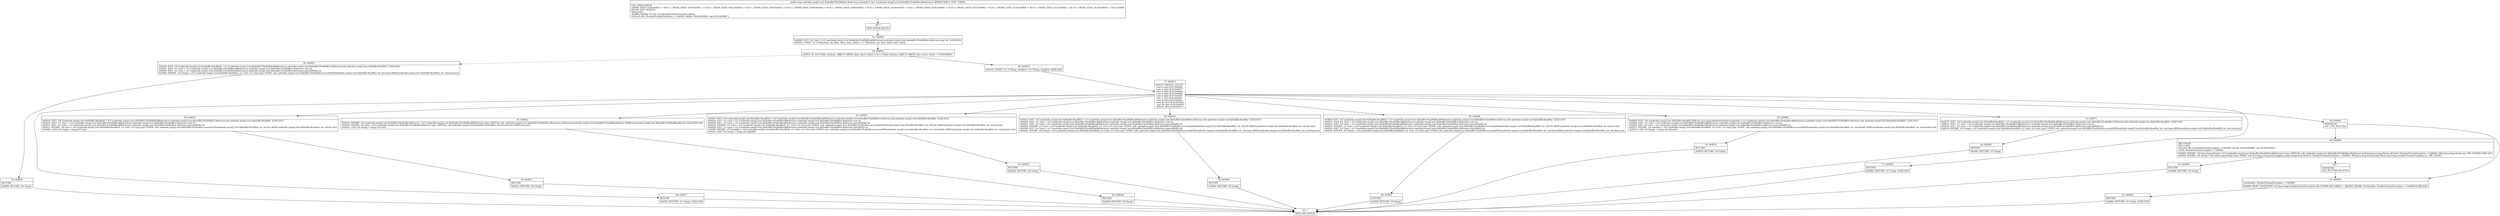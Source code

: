 digraph "CFG forandroidx.emoji2.text.flatbuffer.FlexBuffers.Reference.asLong()J" {
Node_30 [shape=record,label="{30\:\ ?|MTH_ENTER_BLOCK\l}"];
Node_32 [shape=record,label="{32\:\ 0x0000|0x0000: IGET  (r0 I:int) = (r3 I:androidx.emoji2.text.flatbuffer.FlexBuffers$Reference) androidx.emoji2.text.flatbuffer.FlexBuffers.Reference.type int  (LINE:424)\l0x0002: CONST  (r1 I:??[boolean, int, float, short, byte, char]) = (1 ??[boolean, int, float, short, byte, char]) \l}"];
Node_33 [shape=record,label="{33\:\ 0x0003|0x0003: IF  (r0 I:??[int, boolean, OBJECT, ARRAY, byte, short, char]) != (r1 I:??[int, boolean, OBJECT, ARRAY, byte, short, char])  \-\> B:36:0x0010 \l}"];
Node_34 [shape=record,label="{34\:\ 0x0005|0x0005: IGET  (r0 I:androidx.emoji2.text.flatbuffer.ReadBuf) = (r3 I:androidx.emoji2.text.flatbuffer.FlexBuffers$Reference) androidx.emoji2.text.flatbuffer.FlexBuffers.Reference.bb androidx.emoji2.text.flatbuffer.ReadBuf  (LINE:426)\l0x0007: IGET  (r1 I:int) = (r3 I:androidx.emoji2.text.flatbuffer.FlexBuffers$Reference) androidx.emoji2.text.flatbuffer.FlexBuffers.Reference.end int \l0x0009: IGET  (r2 I:int) = (r3 I:androidx.emoji2.text.flatbuffer.FlexBuffers$Reference) androidx.emoji2.text.flatbuffer.FlexBuffers.Reference.parentWidth int \l0x000b: INVOKE  (r0 I:long) = (r0 I:androidx.emoji2.text.flatbuffer.ReadBuf), (r1 I:int), (r2 I:int) type: STATIC call: androidx.emoji2.text.flatbuffer.FlexBuffers.access$500(androidx.emoji2.text.flatbuffer.ReadBuf, int, int):long A[MD:(androidx.emoji2.text.flatbuffer.ReadBuf, int, int):long (m)]\l}"];
Node_35 [shape=record,label="{35\:\ 0x000f|RETURN\l|0x000f: RETURN  (r0 I:long) \l}"];
Node_31 [shape=record,label="{31\:\ ?|MTH_EXIT_BLOCK\l}"];
Node_36 [shape=record,label="{36\:\ 0x0010|0x0010: CONST  (r1 I:??[long, double]) = (0 ??[long, double])  (LINE:428)\l}"];
Node_37 [shape=record,label="{37\:\ 0x0012|0x0012: SWITCH  (r0 I:??)\l case 0: goto B:57:0x0082\l case 2: goto B:55:0x0077\l case 3: goto B:53:0x006b\l case 5: goto B:58:0x0060\l case 6: goto B:47:0x004f\l case 7: goto B:45:0x003e\l case 8: goto B:43:0x002c\l case 10: goto B:41:0x0022\l case 26: goto B:39:0x0016\l default: goto B:38:0x0015 \l}"];
Node_38 [shape=record,label="{38\:\ 0x0015|RETURN\l|0x0015: RETURN  (r1 I:long)  (LINE:446)\l}"];
Node_39 [shape=record,label="{39\:\ 0x0016|0x0016: IGET  (r0 I:androidx.emoji2.text.flatbuffer.ReadBuf) = (r3 I:androidx.emoji2.text.flatbuffer.FlexBuffers$Reference) androidx.emoji2.text.flatbuffer.FlexBuffers.Reference.bb androidx.emoji2.text.flatbuffer.ReadBuf  (LINE:443)\l0x0018: IGET  (r1 I:int) = (r3 I:androidx.emoji2.text.flatbuffer.FlexBuffers$Reference) androidx.emoji2.text.flatbuffer.FlexBuffers.Reference.end int \l0x001a: IGET  (r2 I:int) = (r3 I:androidx.emoji2.text.flatbuffer.FlexBuffers$Reference) androidx.emoji2.text.flatbuffer.FlexBuffers.Reference.parentWidth int \l0x001c: INVOKE  (r0 I:int) = (r0 I:androidx.emoji2.text.flatbuffer.ReadBuf), (r1 I:int), (r2 I:int) type: STATIC call: androidx.emoji2.text.flatbuffer.FlexBuffers.access$100(androidx.emoji2.text.flatbuffer.ReadBuf, int, int):int A[MD:(androidx.emoji2.text.flatbuffer.ReadBuf, int, int):int (m)]\l0x0020: CAST (r0 I:long) = (long) (r0 I:int) \l}"];
Node_40 [shape=record,label="{40\:\ 0x0021|RETURN\l|0x0021: RETURN  (r0 I:long) \l}"];
Node_41 [shape=record,label="{41\:\ 0x0022|0x0022: INVOKE  (r0 I:androidx.emoji2.text.flatbuffer.FlexBuffers$Vector) = (r3 I:androidx.emoji2.text.flatbuffer.FlexBuffers$Reference) type: VIRTUAL call: androidx.emoji2.text.flatbuffer.FlexBuffers.Reference.asVector():androidx.emoji2.text.flatbuffer.FlexBuffers$Vector A[MD:():androidx.emoji2.text.flatbuffer.FlexBuffers$Vector (m)] (LINE:442)\l0x0026: INVOKE  (r0 I:int) = (r0 I:androidx.emoji2.text.flatbuffer.FlexBuffers$Vector) type: VIRTUAL call: androidx.emoji2.text.flatbuffer.FlexBuffers.Vector.size():int A[MD:():int (m)]\l0x002a: CAST (r0 I:long) = (long) (r0 I:int) \l}"];
Node_42 [shape=record,label="{42\:\ 0x002b|RETURN\l|0x002b: RETURN  (r0 I:long) \l}"];
Node_43 [shape=record,label="{43\:\ 0x002c|0x002c: IGET  (r0 I:androidx.emoji2.text.flatbuffer.ReadBuf) = (r3 I:androidx.emoji2.text.flatbuffer.FlexBuffers$Reference) androidx.emoji2.text.flatbuffer.FlexBuffers.Reference.bb androidx.emoji2.text.flatbuffer.ReadBuf  (LINE:433)\l0x002e: IGET  (r1 I:int) = (r3 I:androidx.emoji2.text.flatbuffer.FlexBuffers$Reference) androidx.emoji2.text.flatbuffer.FlexBuffers.Reference.end int \l0x0030: IGET  (r2 I:int) = (r3 I:androidx.emoji2.text.flatbuffer.FlexBuffers$Reference) androidx.emoji2.text.flatbuffer.FlexBuffers.Reference.parentWidth int \l0x0032: INVOKE  (r1 I:int) = (r0 I:androidx.emoji2.text.flatbuffer.ReadBuf), (r1 I:int), (r2 I:int) type: STATIC call: androidx.emoji2.text.flatbuffer.FlexBuffers.access$200(androidx.emoji2.text.flatbuffer.ReadBuf, int, int):int A[MD:(androidx.emoji2.text.flatbuffer.ReadBuf, int, int):int (m)]\l0x0036: IGET  (r2 I:int) = (r3 I:androidx.emoji2.text.flatbuffer.FlexBuffers$Reference) androidx.emoji2.text.flatbuffer.FlexBuffers.Reference.byteWidth int \l0x0038: INVOKE  (r0 I:double) = (r0 I:androidx.emoji2.text.flatbuffer.ReadBuf), (r1 I:int), (r2 I:int) type: STATIC call: androidx.emoji2.text.flatbuffer.FlexBuffers.access$400(androidx.emoji2.text.flatbuffer.ReadBuf, int, int):double A[MD:(androidx.emoji2.text.flatbuffer.ReadBuf, int, int):double (m)]\l0x003c: CAST (r0 I:long) = (long) (r0 I:double) \l}"];
Node_44 [shape=record,label="{44\:\ 0x003d|RETURN\l|0x003d: RETURN  (r0 I:long) \l}"];
Node_45 [shape=record,label="{45\:\ 0x003e|0x003e: IGET  (r0 I:androidx.emoji2.text.flatbuffer.ReadBuf) = (r3 I:androidx.emoji2.text.flatbuffer.FlexBuffers$Reference) androidx.emoji2.text.flatbuffer.FlexBuffers.Reference.bb androidx.emoji2.text.flatbuffer.ReadBuf  (LINE:431)\l0x0040: IGET  (r1 I:int) = (r3 I:androidx.emoji2.text.flatbuffer.FlexBuffers$Reference) androidx.emoji2.text.flatbuffer.FlexBuffers.Reference.end int \l0x0042: IGET  (r2 I:int) = (r3 I:androidx.emoji2.text.flatbuffer.FlexBuffers$Reference) androidx.emoji2.text.flatbuffer.FlexBuffers.Reference.parentWidth int \l0x0044: INVOKE  (r1 I:int) = (r0 I:androidx.emoji2.text.flatbuffer.ReadBuf), (r1 I:int), (r2 I:int) type: STATIC call: androidx.emoji2.text.flatbuffer.FlexBuffers.access$200(androidx.emoji2.text.flatbuffer.ReadBuf, int, int):int A[MD:(androidx.emoji2.text.flatbuffer.ReadBuf, int, int):int (m)]\l0x0048: IGET  (r2 I:int) = (r3 I:androidx.emoji2.text.flatbuffer.FlexBuffers$Reference) androidx.emoji2.text.flatbuffer.FlexBuffers.Reference.parentWidth int \l0x004a: INVOKE  (r0 I:long) = (r0 I:androidx.emoji2.text.flatbuffer.ReadBuf), (r1 I:int), (r2 I:int) type: STATIC call: androidx.emoji2.text.flatbuffer.FlexBuffers.access$300(androidx.emoji2.text.flatbuffer.ReadBuf, int, int):long A[MD:(androidx.emoji2.text.flatbuffer.ReadBuf, int, int):long (m)]\l}"];
Node_46 [shape=record,label="{46\:\ 0x004e|RETURN\l|0x004e: RETURN  (r0 I:long) \l}"];
Node_47 [shape=record,label="{47\:\ 0x004f|0x004f: IGET  (r0 I:androidx.emoji2.text.flatbuffer.ReadBuf) = (r3 I:androidx.emoji2.text.flatbuffer.FlexBuffers$Reference) androidx.emoji2.text.flatbuffer.FlexBuffers.Reference.bb androidx.emoji2.text.flatbuffer.ReadBuf  (LINE:429)\l0x0051: IGET  (r1 I:int) = (r3 I:androidx.emoji2.text.flatbuffer.FlexBuffers$Reference) androidx.emoji2.text.flatbuffer.FlexBuffers.Reference.end int \l0x0053: IGET  (r2 I:int) = (r3 I:androidx.emoji2.text.flatbuffer.FlexBuffers$Reference) androidx.emoji2.text.flatbuffer.FlexBuffers.Reference.parentWidth int \l0x0055: INVOKE  (r1 I:int) = (r0 I:androidx.emoji2.text.flatbuffer.ReadBuf), (r1 I:int), (r2 I:int) type: STATIC call: androidx.emoji2.text.flatbuffer.FlexBuffers.access$200(androidx.emoji2.text.flatbuffer.ReadBuf, int, int):int A[MD:(androidx.emoji2.text.flatbuffer.ReadBuf, int, int):int (m)]\l0x0059: IGET  (r2 I:int) = (r3 I:androidx.emoji2.text.flatbuffer.FlexBuffers$Reference) androidx.emoji2.text.flatbuffer.FlexBuffers.Reference.byteWidth int \l0x005b: INVOKE  (r0 I:long) = (r0 I:androidx.emoji2.text.flatbuffer.ReadBuf), (r1 I:int), (r2 I:int) type: STATIC call: androidx.emoji2.text.flatbuffer.FlexBuffers.access$500(androidx.emoji2.text.flatbuffer.ReadBuf, int, int):long A[MD:(androidx.emoji2.text.flatbuffer.ReadBuf, int, int):long (m)]\l}"];
Node_48 [shape=record,label="{48\:\ 0x005f|RETURN\l|0x005f: RETURN  (r0 I:long) \l}"];
Node_53 [shape=record,label="{53\:\ 0x006b|0x006b: IGET  (r0 I:androidx.emoji2.text.flatbuffer.ReadBuf A[D('nfe' java.lang.NumberFormatException)]) = (r3 I:androidx.emoji2.text.flatbuffer.FlexBuffers$Reference) androidx.emoji2.text.flatbuffer.FlexBuffers.Reference.bb androidx.emoji2.text.flatbuffer.ReadBuf  (LINE:432)\l0x006d: IGET  (r1 I:int) = (r3 I:androidx.emoji2.text.flatbuffer.FlexBuffers$Reference) androidx.emoji2.text.flatbuffer.FlexBuffers.Reference.end int \l0x006f: IGET  (r2 I:int) = (r3 I:androidx.emoji2.text.flatbuffer.FlexBuffers$Reference) androidx.emoji2.text.flatbuffer.FlexBuffers.Reference.parentWidth int \l0x0071: INVOKE  (r0 I:double) = (r0 I:androidx.emoji2.text.flatbuffer.ReadBuf), (r1 I:int), (r2 I:int) type: STATIC call: androidx.emoji2.text.flatbuffer.FlexBuffers.access$400(androidx.emoji2.text.flatbuffer.ReadBuf, int, int):double A[MD:(androidx.emoji2.text.flatbuffer.ReadBuf, int, int):double (m)]\l0x0075: CAST (r0 I:long) = (long) (r0 I:double) \l}"];
Node_54 [shape=record,label="{54\:\ 0x0076|RETURN\l|0x0076: RETURN  (r0 I:long) \l}"];
Node_55 [shape=record,label="{55\:\ 0x0077|0x0077: IGET  (r0 I:androidx.emoji2.text.flatbuffer.ReadBuf) = (r3 I:androidx.emoji2.text.flatbuffer.FlexBuffers$Reference) androidx.emoji2.text.flatbuffer.FlexBuffers.Reference.bb androidx.emoji2.text.flatbuffer.ReadBuf  (LINE:430)\l0x0079: IGET  (r1 I:int) = (r3 I:androidx.emoji2.text.flatbuffer.FlexBuffers$Reference) androidx.emoji2.text.flatbuffer.FlexBuffers.Reference.end int \l0x007b: IGET  (r2 I:int) = (r3 I:androidx.emoji2.text.flatbuffer.FlexBuffers$Reference) androidx.emoji2.text.flatbuffer.FlexBuffers.Reference.parentWidth int \l0x007d: INVOKE  (r0 I:long) = (r0 I:androidx.emoji2.text.flatbuffer.ReadBuf), (r1 I:int), (r2 I:int) type: STATIC call: androidx.emoji2.text.flatbuffer.FlexBuffers.access$300(androidx.emoji2.text.flatbuffer.ReadBuf, int, int):long A[MD:(androidx.emoji2.text.flatbuffer.ReadBuf, int, int):long (m)]\l}"];
Node_56 [shape=record,label="{56\:\ 0x0081|RETURN\l|0x0081: RETURN  (r0 I:long) \l}"];
Node_57 [shape=record,label="{57\:\ 0x0082|RETURN\l|0x0082: RETURN  (r1 I:long)  (LINE:434)\l}"];
Node_58 [shape=record,label="{58\:\ 0x0060|SYNTHETIC\lEXC_TOP_SPLITTER\l}"];
Node_49 [shape=record,label="{49\:\ 0x0060|TRY_ENTER\lTRY_LEAVE\lTryCatch #0 \{NumberFormatException \-\> 0x0069, blocks: (B:49:0x0060), top: B:58:0x0060 \}\lCatch: NumberFormatException \-\> 0x0069\l|0x0060: INVOKE  (r0 I:java.lang.String) = (r3 I:androidx.emoji2.text.flatbuffer.FlexBuffers$Reference) type: VIRTUAL call: androidx.emoji2.text.flatbuffer.FlexBuffers.Reference.asString():java.lang.String A[Catch: NumberFormatException \-\> 0x0069, MD:():java.lang.String (m), TRY_ENTER] (LINE:437)\l0x0064: INVOKE  (r0 I:long) = (r0 I:java.lang.String) type: STATIC call: java.lang.Long.parseLong(java.lang.String):long A[Catch: NumberFormatException \-\> 0x0069, MD:(java.lang.String):long throws java.lang.NumberFormatException (c), TRY_LEAVE]\l}"];
Node_50 [shape=record,label="{50\:\ 0x0068|RETURN\l|0x0068: RETURN  (r0 I:long) \l}"];
Node_59 [shape=record,label="{59\:\ ?|SYNTHETIC\lEXC_BOTTOM_SPLITTER\l}"];
Node_51 [shape=record,label="{51\:\ 0x0069|ExcHandler: NumberFormatException \-\> 0x0069\l|0x0069: MOVE_EXCEPTION  (r0 I:java.lang.NumberFormatException A[CUSTOM_DECLARE]) =  A[DONT_INLINE, ExcHandler: NumberFormatException \-\> 0x0069] (LINE:438)\l}"];
Node_52 [shape=record,label="{52\:\ 0x006a|RETURN\l|0x006a: RETURN  (r1 I:long)  (LINE:439)\l}"];
MethodNode[shape=record,label="{public long androidx.emoji2.text.flatbuffer.FlexBuffers.Reference.asLong((r3 'this' I:androidx.emoji2.text.flatbuffer.FlexBuffers$Reference A[IMMUTABLE_TYPE, THIS]))  | USE_LINES_HINTS\lCROSS_EDGE: B:38:0x0015 \-\> B:31:?, CROSS_EDGE: B:40:0x0021 \-\> B:31:?, CROSS_EDGE: B:42:0x002b \-\> B:31:?, CROSS_EDGE: B:44:0x003d \-\> B:31:?, CROSS_EDGE: B:46:0x004e \-\> B:31:?, CROSS_EDGE: B:48:0x005f \-\> B:31:?, CROSS_EDGE: B:54:0x0076 \-\> B:31:?, CROSS_EDGE: B:56:0x0081 \-\> B:31:?, CROSS_EDGE: B:57:0x0082 \-\> B:31:?, CROSS_EDGE: B:50:0x0068 \-\> B:31:?, CROSS_EDGE: B:52:0x006a \-\> B:31:?, CROSS_EDGE: B:58:0x0060 \-\> B:51:0x0069\lINLINE_NOT_NEEDED\lDebug Info:\l  0x006a\-0x006b: r0 'nfe' Ljava\/lang\/NumberFormatException;\lTryCatch #0 \{NumberFormatException \-\> 0x0069, blocks: (B:49:0x0060), top: B:58:0x0060 \}\l}"];
MethodNode -> Node_30;Node_30 -> Node_32;
Node_32 -> Node_33;
Node_33 -> Node_34[style=dashed];
Node_33 -> Node_36;
Node_34 -> Node_35;
Node_35 -> Node_31;
Node_36 -> Node_37;
Node_37 -> Node_38;
Node_37 -> Node_39;
Node_37 -> Node_41;
Node_37 -> Node_43;
Node_37 -> Node_45;
Node_37 -> Node_47;
Node_37 -> Node_53;
Node_37 -> Node_55;
Node_37 -> Node_57;
Node_37 -> Node_58;
Node_38 -> Node_31;
Node_39 -> Node_40;
Node_40 -> Node_31;
Node_41 -> Node_42;
Node_42 -> Node_31;
Node_43 -> Node_44;
Node_44 -> Node_31;
Node_45 -> Node_46;
Node_46 -> Node_31;
Node_47 -> Node_48;
Node_48 -> Node_31;
Node_53 -> Node_54;
Node_54 -> Node_31;
Node_55 -> Node_56;
Node_56 -> Node_31;
Node_57 -> Node_31;
Node_58 -> Node_49;
Node_58 -> Node_51;
Node_49 -> Node_50;
Node_49 -> Node_59;
Node_50 -> Node_31;
Node_59 -> Node_51;
Node_51 -> Node_52;
Node_52 -> Node_31;
}

